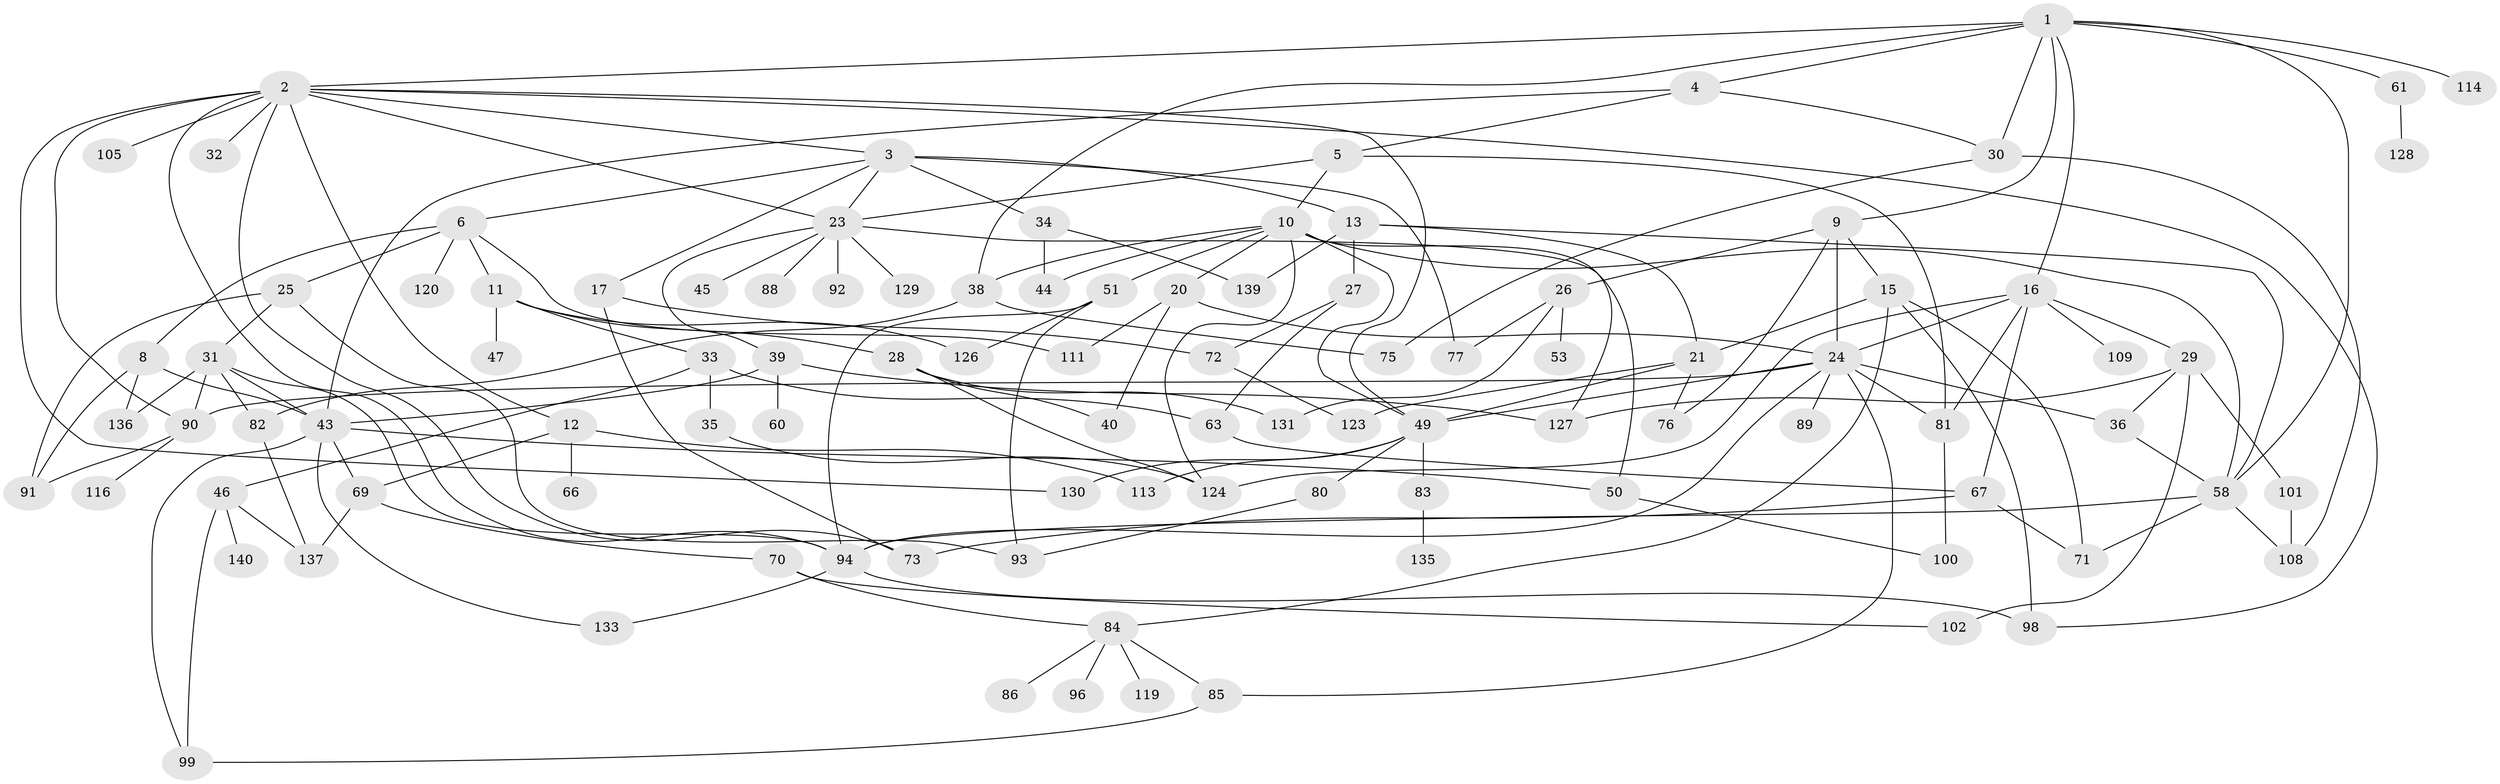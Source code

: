 // Generated by graph-tools (version 1.1) at 2025/23/03/03/25 07:23:30]
// undirected, 100 vertices, 169 edges
graph export_dot {
graph [start="1"]
  node [color=gray90,style=filled];
  1 [super="+57"];
  2 [super="+19"];
  3 [super="+7"];
  4 [super="+141"];
  5 [super="+37"];
  6 [super="+14"];
  8 [super="+56"];
  9;
  10 [super="+41"];
  11 [super="+22"];
  12 [super="+132"];
  13 [super="+64"];
  15 [super="+48"];
  16 [super="+18"];
  17 [super="+65"];
  20 [super="+54"];
  21 [super="+103"];
  23 [super="+59"];
  24 [super="+68"];
  25;
  26 [super="+138"];
  27 [super="+55"];
  28;
  29 [super="+106"];
  30 [super="+134"];
  31 [super="+107"];
  32;
  33;
  34 [super="+117"];
  35;
  36 [super="+42"];
  38;
  39 [super="+74"];
  40;
  43 [super="+78"];
  44;
  45;
  46 [super="+62"];
  47;
  49;
  50 [super="+122"];
  51 [super="+52"];
  53;
  58 [super="+115"];
  60;
  61;
  63 [super="+104"];
  66;
  67 [super="+125"];
  69 [super="+87"];
  70;
  71 [super="+142"];
  72;
  73;
  75;
  76 [super="+79"];
  77;
  80;
  81;
  82 [super="+110"];
  83;
  84 [super="+97"];
  85 [super="+143"];
  86;
  88;
  89;
  90 [super="+112"];
  91;
  92;
  93;
  94 [super="+95"];
  96;
  98;
  99 [super="+121"];
  100 [super="+118"];
  101;
  102;
  105;
  108;
  109;
  111;
  113;
  114;
  116;
  119;
  120;
  123;
  124;
  126;
  127;
  128;
  129;
  130;
  131;
  133;
  135;
  136;
  137;
  139;
  140;
  1 -- 2;
  1 -- 4;
  1 -- 9;
  1 -- 16;
  1 -- 30;
  1 -- 38;
  1 -- 61;
  1 -- 114;
  1 -- 58;
  2 -- 3;
  2 -- 12;
  2 -- 23;
  2 -- 32;
  2 -- 49;
  2 -- 73;
  2 -- 98;
  2 -- 130;
  2 -- 105;
  2 -- 90;
  2 -- 94;
  3 -- 6;
  3 -- 23;
  3 -- 17;
  3 -- 34;
  3 -- 13 [weight=2];
  3 -- 77;
  4 -- 5;
  4 -- 30;
  4 -- 43;
  5 -- 10;
  5 -- 23;
  5 -- 81;
  6 -- 8;
  6 -- 11;
  6 -- 120;
  6 -- 111;
  6 -- 25;
  8 -- 43;
  8 -- 91;
  8 -- 136;
  9 -- 15;
  9 -- 24;
  9 -- 26;
  9 -- 76;
  10 -- 20;
  10 -- 44;
  10 -- 127;
  10 -- 124;
  10 -- 38;
  10 -- 49;
  10 -- 51;
  10 -- 58;
  11 -- 126;
  11 -- 33;
  11 -- 28;
  11 -- 47;
  12 -- 66;
  12 -- 69;
  12 -- 113;
  13 -- 27;
  13 -- 58;
  13 -- 139;
  13 -- 21;
  15 -- 21;
  15 -- 98;
  15 -- 84;
  15 -- 71;
  16 -- 67;
  16 -- 124;
  16 -- 81;
  16 -- 29;
  16 -- 24;
  16 -- 109;
  17 -- 72;
  17 -- 73;
  20 -- 111;
  20 -- 24;
  20 -- 40;
  21 -- 123;
  21 -- 49;
  21 -- 76;
  23 -- 39;
  23 -- 45;
  23 -- 50;
  23 -- 129;
  23 -- 88;
  23 -- 92;
  24 -- 81;
  24 -- 85;
  24 -- 90;
  24 -- 49;
  24 -- 89;
  24 -- 94;
  24 -- 36;
  25 -- 31;
  25 -- 91;
  25 -- 93;
  26 -- 53;
  26 -- 131;
  26 -- 77;
  27 -- 72;
  27 -- 63;
  28 -- 40;
  28 -- 124;
  28 -- 131;
  29 -- 36;
  29 -- 101;
  29 -- 127;
  29 -- 102;
  30 -- 108;
  30 -- 75;
  31 -- 82;
  31 -- 43;
  31 -- 136;
  31 -- 90;
  31 -- 94;
  33 -- 35;
  33 -- 46;
  33 -- 63;
  34 -- 44;
  34 -- 139;
  35 -- 124;
  36 -- 58;
  38 -- 75;
  38 -- 82;
  39 -- 60;
  39 -- 127;
  39 -- 43;
  43 -- 50;
  43 -- 99;
  43 -- 69;
  43 -- 133;
  46 -- 140;
  46 -- 137;
  46 -- 99;
  49 -- 80;
  49 -- 83;
  49 -- 113;
  49 -- 130;
  50 -- 100;
  51 -- 94;
  51 -- 93;
  51 -- 126;
  58 -- 94;
  58 -- 71;
  58 -- 108;
  61 -- 128;
  63 -- 67;
  67 -- 73;
  67 -- 71;
  69 -- 70;
  69 -- 137;
  70 -- 84;
  70 -- 102;
  72 -- 123;
  80 -- 93;
  81 -- 100;
  82 -- 137;
  83 -- 135;
  84 -- 86;
  84 -- 96;
  84 -- 119;
  84 -- 85;
  85 -- 99;
  90 -- 91;
  90 -- 116;
  94 -- 98;
  94 -- 133;
  101 -- 108;
}
